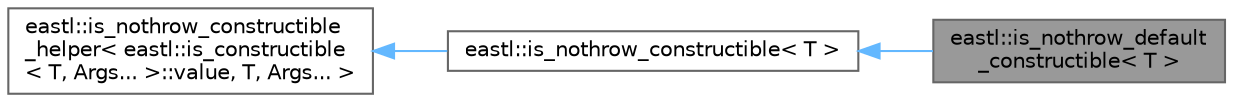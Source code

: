 digraph "eastl::is_nothrow_default_constructible&lt; T &gt;"
{
 // LATEX_PDF_SIZE
  bgcolor="transparent";
  edge [fontname=Helvetica,fontsize=10,labelfontname=Helvetica,labelfontsize=10];
  node [fontname=Helvetica,fontsize=10,shape=box,height=0.2,width=0.4];
  rankdir="LR";
  Node1 [id="Node000001",label="eastl::is_nothrow_default\l_constructible\< T \>",height=0.2,width=0.4,color="gray40", fillcolor="grey60", style="filled", fontcolor="black",tooltip=" "];
  Node2 -> Node1 [id="edge3_Node000001_Node000002",dir="back",color="steelblue1",style="solid",tooltip=" "];
  Node2 [id="Node000002",label="eastl::is_nothrow_constructible\< T \>",height=0.2,width=0.4,color="gray40", fillcolor="white", style="filled",URL="$structeastl_1_1is__nothrow__constructible.html",tooltip=" "];
  Node3 -> Node2 [id="edge4_Node000002_Node000003",dir="back",color="steelblue1",style="solid",tooltip=" "];
  Node3 [id="Node000003",label="eastl::is_nothrow_constructible\l_helper\< eastl::is_constructible\l\< T, Args... \>::value, T, Args... \>",height=0.2,width=0.4,color="gray40", fillcolor="white", style="filled",URL="$structeastl_1_1is__nothrow__constructible__helper.html",tooltip=" "];
}
